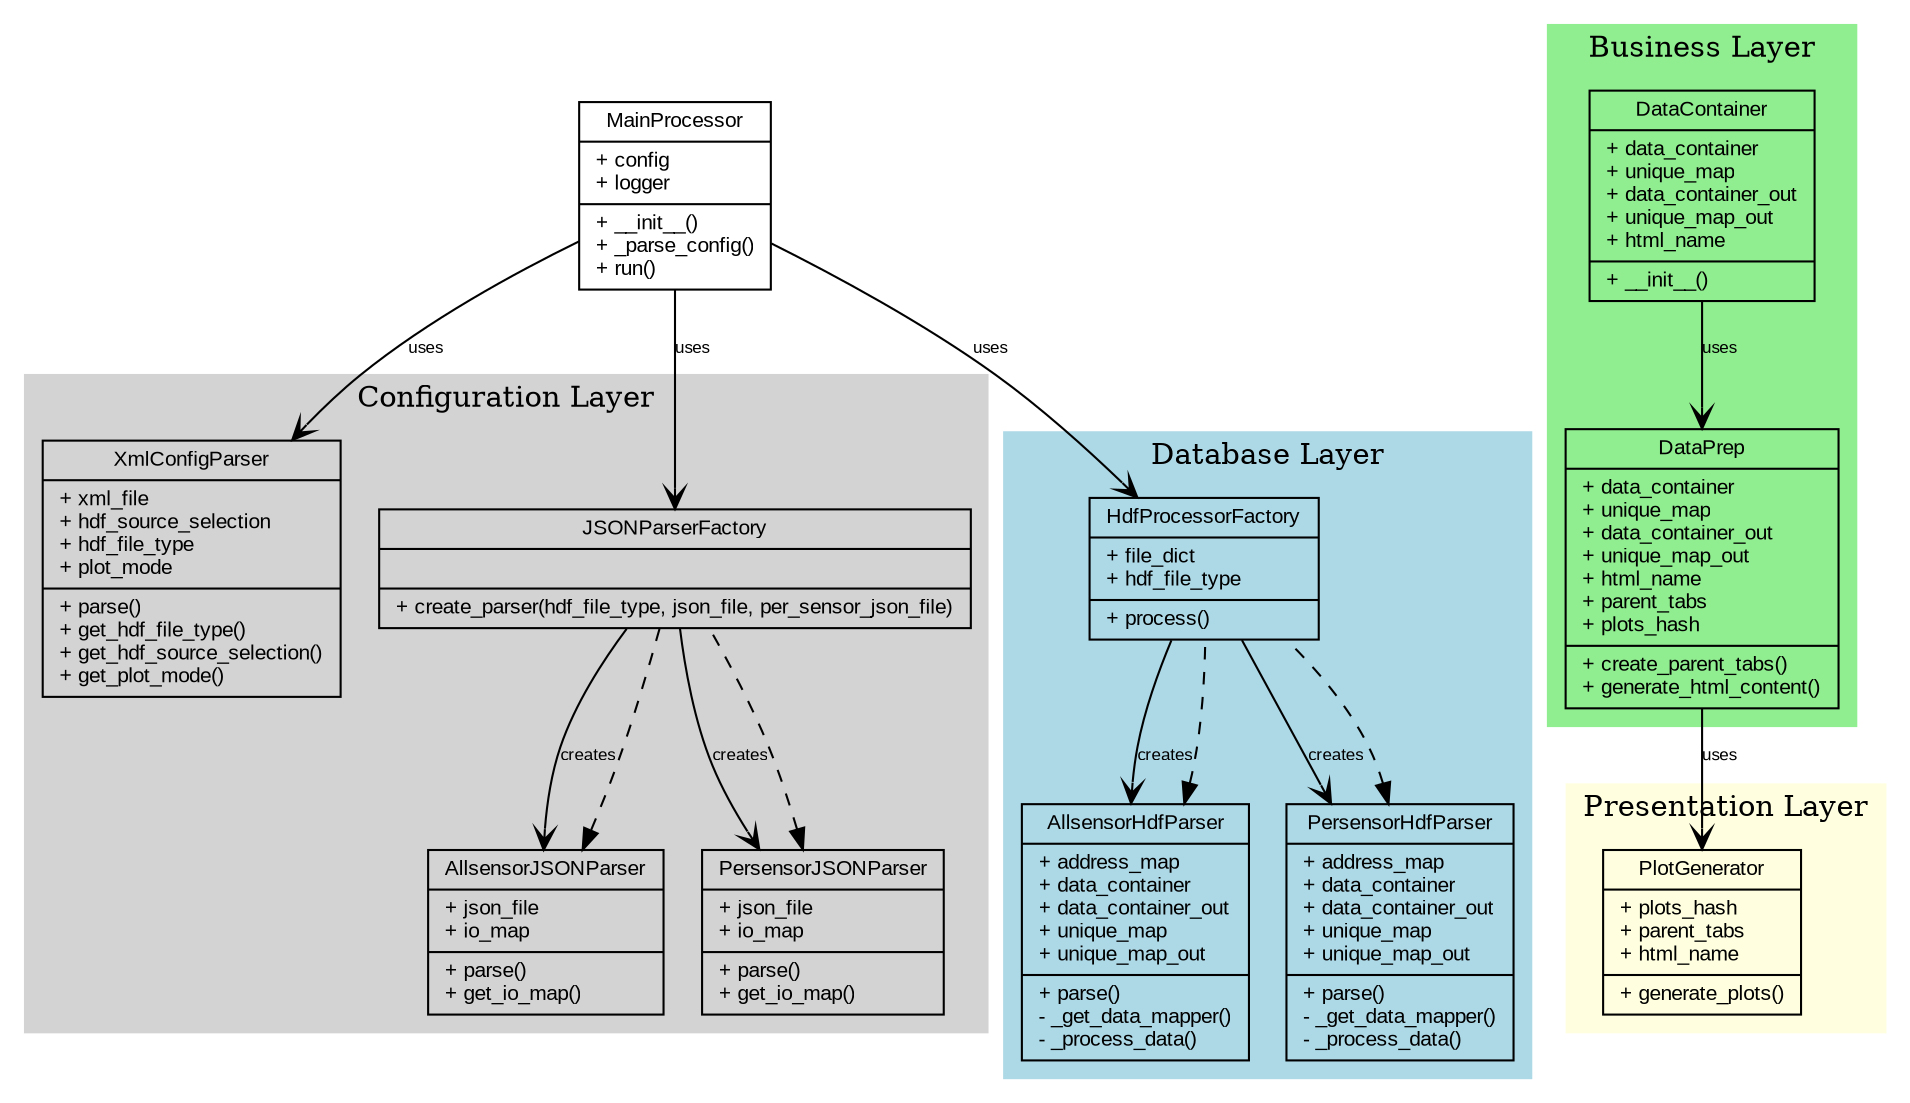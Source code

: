 digraph G {
    rankdir=TB;
    node [shape=record, fontname="Arial", fontsize=10];
    edge [fontname="Arial", fontsize=8];
    
    // Configuration Layer
    subgraph cluster_config {
        label="Configuration Layer";
        style=filled;
        color=lightgrey;
        
        XmlConfigParser [label="{XmlConfigParser|+ xml_file\l+ hdf_source_selection\l+ hdf_file_type\l+ plot_mode\l|+ parse()\l+ get_hdf_file_type()\l+ get_hdf_source_selection()\l+ get_plot_mode()\l}"];
        
        JSONParserFactory [label="{JSONParserFactory||+ create_parser(hdf_file_type, json_file, per_sensor_json_file)\l}"];
        
        AllsensorJSONParser [label="{AllsensorJSONParser|+ json_file\l+ io_map\l|+ parse()\l+ get_io_map()\l}"];
        
        PersensorJSONParser [label="{PersensorJSONParser|+ json_file\l+ io_map\l|+ parse()\l+ get_io_map()\l}"];
    }
    
    // Database Layer
    subgraph cluster_db {
        label="Database Layer";
        style=filled;
        color=lightblue;
        
        HdfProcessorFactory [label="{HdfProcessorFactory|+ file_dict\l+ hdf_file_type\l|+ process()\l}"];
        
        AllsensorHdfParser [label="{AllsensorHdfParser|+ address_map\l+ data_container\l+ data_container_out\l+ unique_map\l+ unique_map_out\l|+ parse()\l- _get_data_mapper()\l- _process_data()\l}"];
        
        PersensorHdfParser [label="{PersensorHdfParser|+ address_map\l+ data_container\l+ data_container_out\l+ unique_map\l+ unique_map_out\l|+ parse()\l- _get_data_mapper()\l- _process_data()\l}"];
    }
    
    // Business Layer
    subgraph cluster_business {
        label="Business Layer";
        style=filled;
        color=lightgreen;
        
        DataContainer [label="{DataContainer|+ data_container\l+ unique_map\l+ data_container_out\l+ unique_map_out\l+ html_name\l|+ __init__()\l}"];
        
        DataPrep [label="{DataPrep|+ data_container\l+ unique_map\l+ data_container_out\l+ unique_map_out\l+ html_name\l+ parent_tabs\l+ plots_hash\l|+ create_parent_tabs()\l+ generate_html_content()\l}"];
    }
    
    // Presentation Layer
    subgraph cluster_presentation {
        label="Presentation Layer";
        style=filled;
        color=lightyellow;
        
        PlotGenerator [label="{PlotGenerator|+ plots_hash\l+ parent_tabs\l+ html_name\l|+ generate_plots()\l}"];
    }
    
    // Main Class
    MainProcessor [label="{MainProcessor|+ config\l+ logger\l|+ __init__()\l+ _parse_config()\l+ run()\l}"];
    
    // Relationships
    MainProcessor -> XmlConfigParser [arrowhead="vee", label="uses"];
    MainProcessor -> JSONParserFactory [arrowhead="vee", label="uses"];
    MainProcessor -> HdfProcessorFactory [arrowhead="vee", label="uses"];
    
    JSONParserFactory -> AllsensorJSONParser [arrowhead="vee", label="creates"];
    JSONParserFactory -> PersensorJSONParser [arrowhead="vee", label="creates"];
    
    HdfProcessorFactory -> AllsensorHdfParser [arrowhead="vee", label="creates"];
    HdfProcessorFactory -> PersensorHdfParser [arrowhead="vee", label="creates"];
    
    DataContainer -> DataPrep [arrowhead="vee", label="uses"];
    DataPrep -> PlotGenerator [arrowhead="vee", label="uses"];
    
    // Factory Pattern Dependencies
    edge [style=dashed];
    AllsensorJSONParser -> JSONParserFactory [dir=back];
    PersensorJSONParser -> JSONParserFactory [dir=back];
    AllsensorHdfParser -> HdfProcessorFactory [dir=back];
    PersensorHdfParser -> HdfProcessorFactory [dir=back];
}
